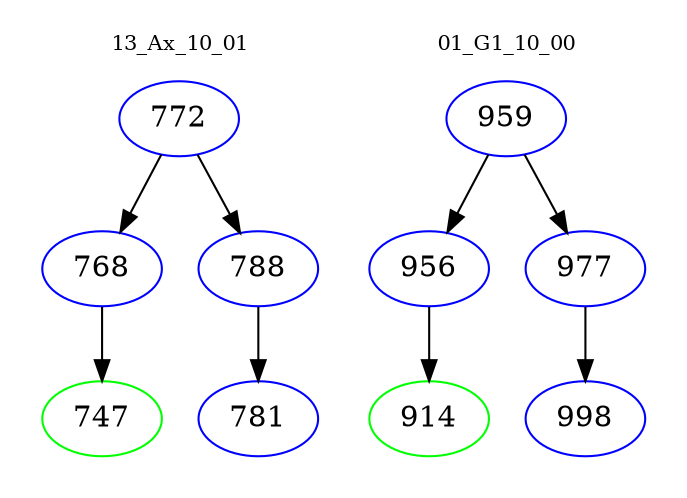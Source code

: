 digraph{
subgraph cluster_0 {
color = white
label = "13_Ax_10_01";
fontsize=10;
T0_772 [label="772", color="blue"]
T0_772 -> T0_768 [color="black"]
T0_768 [label="768", color="blue"]
T0_768 -> T0_747 [color="black"]
T0_747 [label="747", color="green"]
T0_772 -> T0_788 [color="black"]
T0_788 [label="788", color="blue"]
T0_788 -> T0_781 [color="black"]
T0_781 [label="781", color="blue"]
}
subgraph cluster_1 {
color = white
label = "01_G1_10_00";
fontsize=10;
T1_959 [label="959", color="blue"]
T1_959 -> T1_956 [color="black"]
T1_956 [label="956", color="blue"]
T1_956 -> T1_914 [color="black"]
T1_914 [label="914", color="green"]
T1_959 -> T1_977 [color="black"]
T1_977 [label="977", color="blue"]
T1_977 -> T1_998 [color="black"]
T1_998 [label="998", color="blue"]
}
}
